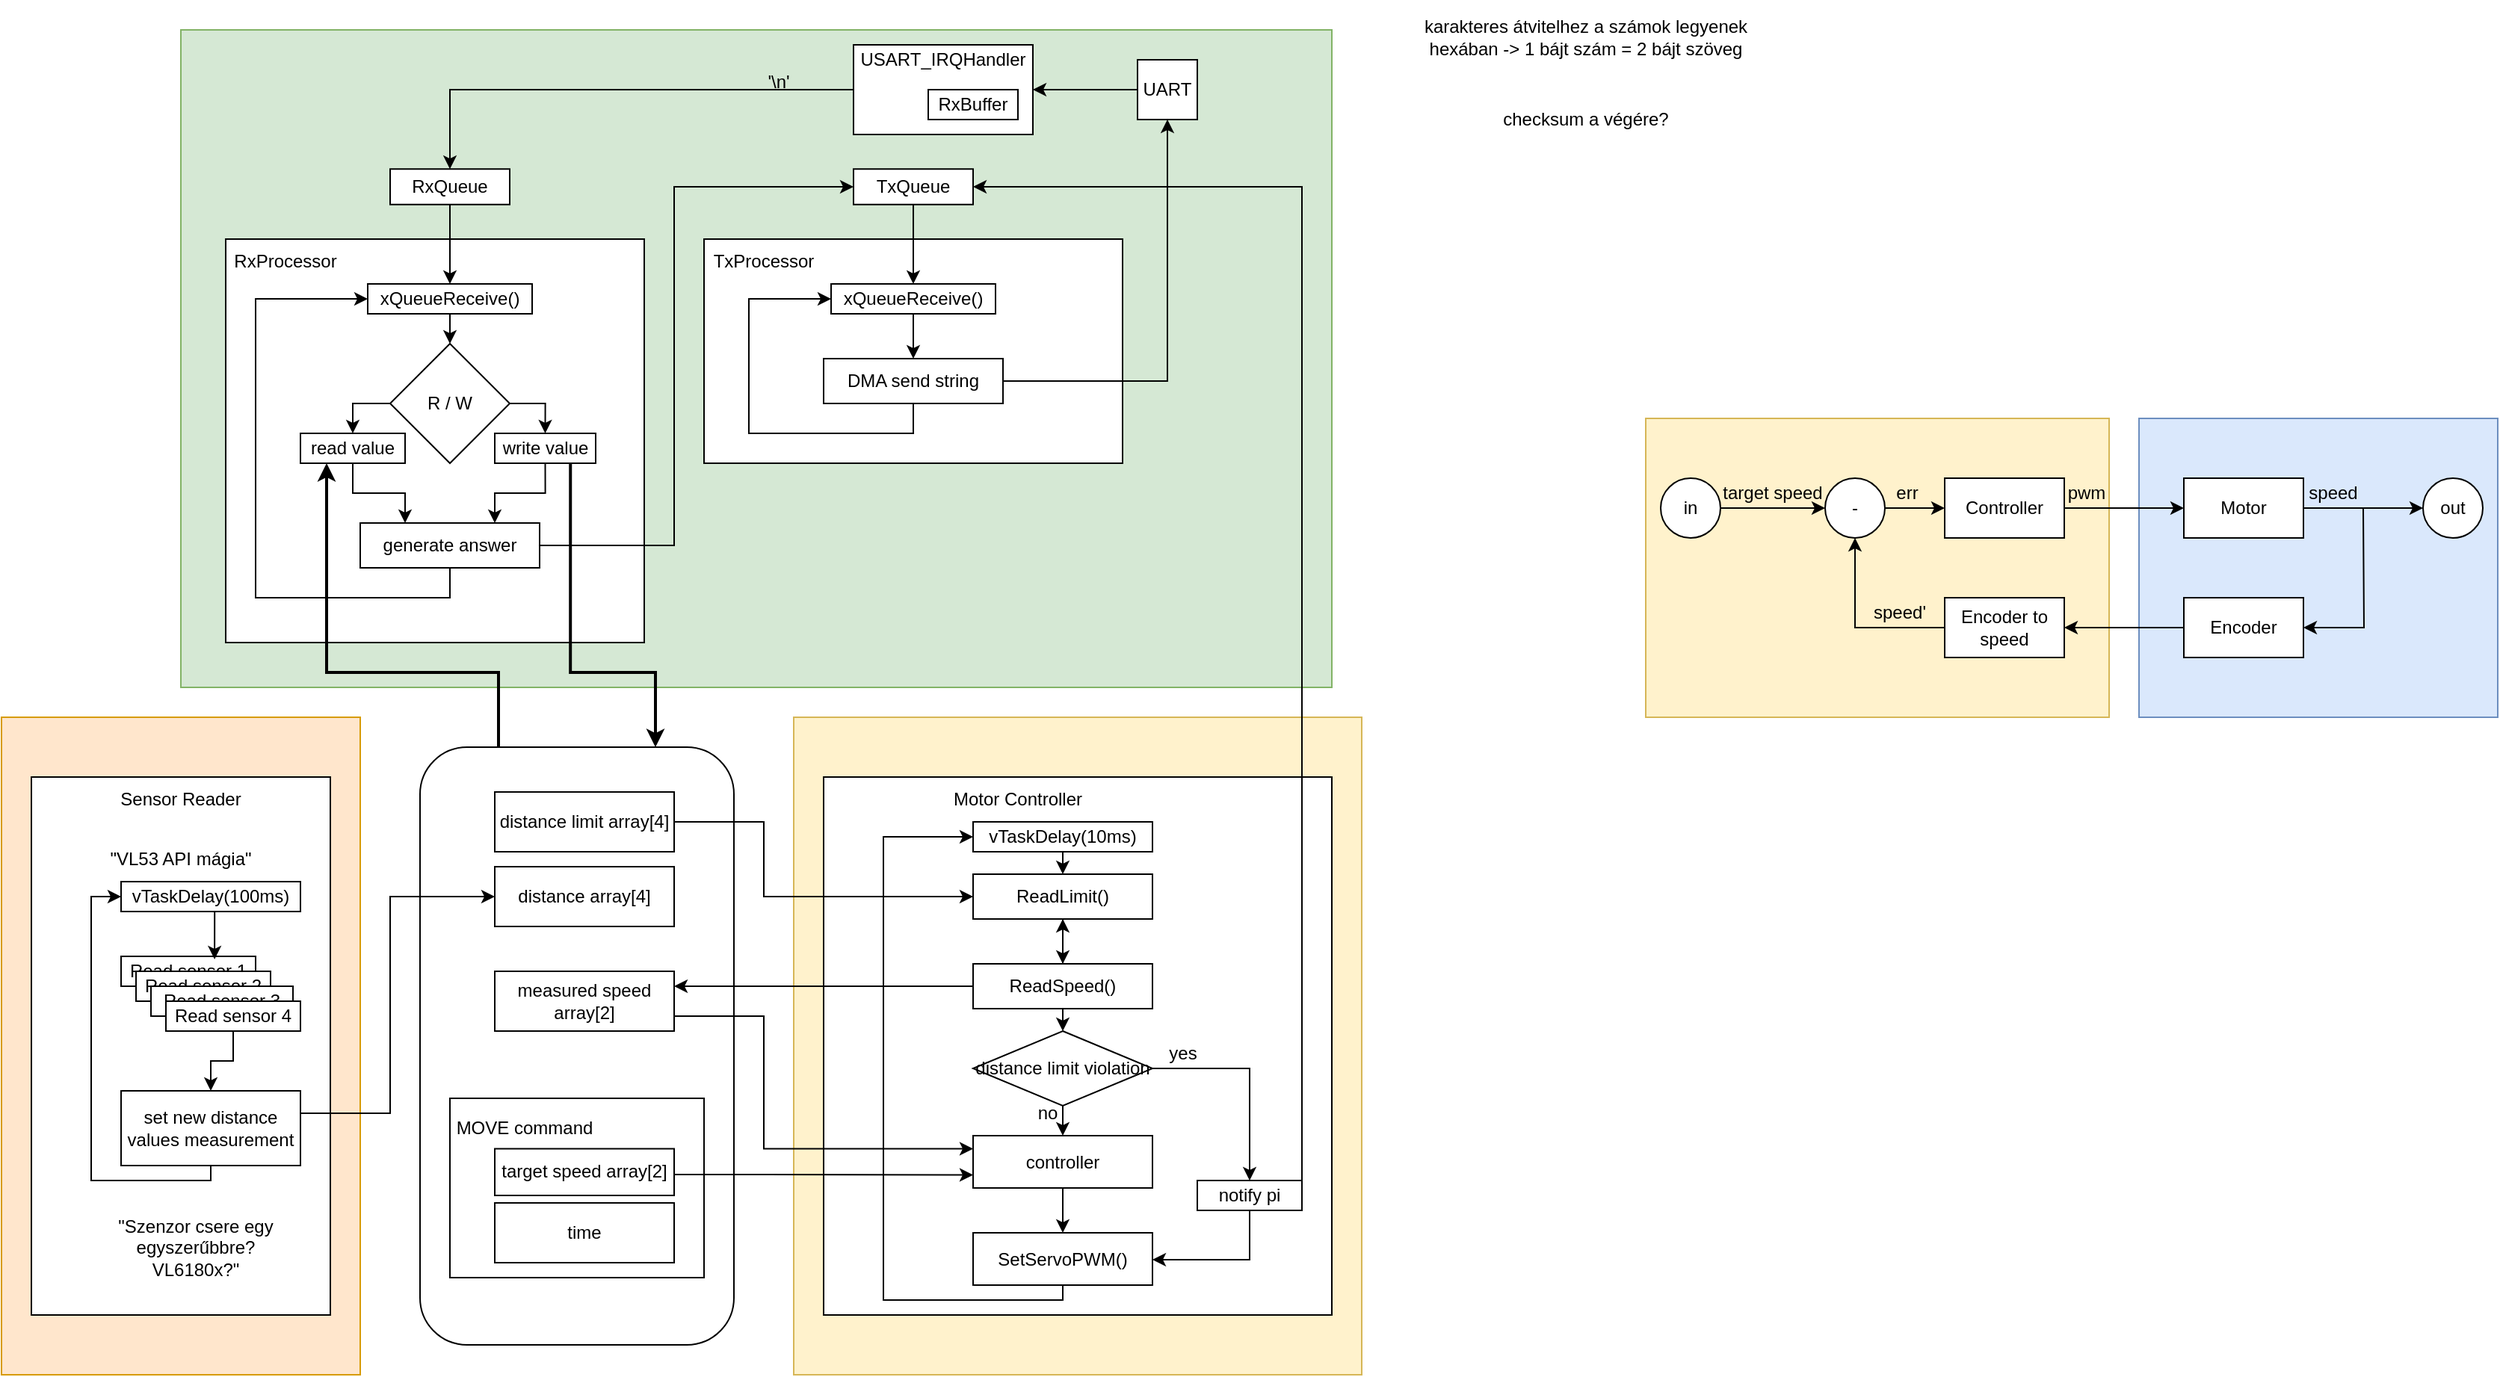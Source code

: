 <mxfile version="23.0.2" type="device">
  <diagram name="Page-1" id="1n13zg6C0ZVKtAoltWwU">
    <mxGraphModel dx="4214" dy="1754" grid="1" gridSize="10" guides="1" tooltips="1" connect="1" arrows="1" fold="1" page="1" pageScale="1" pageWidth="850" pageHeight="1100" math="0" shadow="0">
      <root>
        <mxCell id="0" />
        <mxCell id="1" parent="0" />
        <mxCell id="oKH6n4wE15f18_K8lpEB-23" value="" style="rounded=0;whiteSpace=wrap;html=1;fillColor=#dae8fc;strokeColor=#6c8ebf;" vertex="1" parent="1">
          <mxGeometry x="1730" y="360" width="240" height="200" as="geometry" />
        </mxCell>
        <mxCell id="oKH6n4wE15f18_K8lpEB-22" value="" style="rounded=0;whiteSpace=wrap;html=1;fillColor=#fff2cc;strokeColor=#d6b656;" vertex="1" parent="1">
          <mxGeometry x="1400" y="360" width="310" height="200" as="geometry" />
        </mxCell>
        <mxCell id="lKQ-K-jLOuagN1vIVgvl-43" value="" style="rounded=0;whiteSpace=wrap;html=1;fillColor=#fff2cc;strokeColor=#d6b656;" parent="1" vertex="1">
          <mxGeometry x="830" y="560" width="380" height="440" as="geometry" />
        </mxCell>
        <mxCell id="jMCKYLKOf34k-Qqu3dMN-1" value="" style="rounded=0;whiteSpace=wrap;html=1;fillColor=#d5e8d4;strokeColor=#82b366;" parent="1" vertex="1">
          <mxGeometry x="420" y="100" width="770" height="440" as="geometry" />
        </mxCell>
        <mxCell id="osExwpDiNaJcnEhwoJK3-43" value="" style="rounded=0;whiteSpace=wrap;html=1;fillColor=#ffe6cc;strokeColor=#d79b00;" parent="1" vertex="1">
          <mxGeometry x="300" y="560" width="240" height="440" as="geometry" />
        </mxCell>
        <mxCell id="lKQ-K-jLOuagN1vIVgvl-52" style="edgeStyle=orthogonalEdgeStyle;rounded=0;orthogonalLoop=1;jettySize=auto;html=1;exitX=0;exitY=0.5;exitDx=0;exitDy=0;entryX=1;entryY=0.5;entryDx=0;entryDy=0;" parent="1" source="qCLlE8huGPxuzv83Q3RM-1" target="lKQ-K-jLOuagN1vIVgvl-51" edge="1">
          <mxGeometry relative="1" as="geometry" />
        </mxCell>
        <mxCell id="qCLlE8huGPxuzv83Q3RM-1" value="UART" style="rounded=0;whiteSpace=wrap;html=1;" parent="1" vertex="1">
          <mxGeometry x="1060" y="120" width="40" height="40" as="geometry" />
        </mxCell>
        <mxCell id="ML02YGGaZOUxn2QXKXOb-63" style="edgeStyle=orthogonalEdgeStyle;rounded=0;orthogonalLoop=1;jettySize=auto;html=1;exitX=0.5;exitY=1;exitDx=0;exitDy=0;entryX=0.5;entryY=0;entryDx=0;entryDy=0;" parent="1" edge="1">
          <mxGeometry relative="1" as="geometry">
            <mxPoint x="460" y="-100" as="targetPoint" />
          </mxGeometry>
        </mxCell>
        <mxCell id="ML02YGGaZOUxn2QXKXOb-17" value="" style="rounded=0;whiteSpace=wrap;html=1;" parent="1" vertex="1">
          <mxGeometry x="320" y="600" width="200" height="360" as="geometry" />
        </mxCell>
        <mxCell id="ML02YGGaZOUxn2QXKXOb-18" value="Sensor Reader" style="text;html=1;strokeColor=none;fillColor=none;align=center;verticalAlign=middle;whiteSpace=wrap;rounded=0;" parent="1" vertex="1">
          <mxGeometry x="370" y="600" width="100" height="30" as="geometry" />
        </mxCell>
        <mxCell id="ML02YGGaZOUxn2QXKXOb-19" value="" style="rounded=0;whiteSpace=wrap;html=1;" parent="1" vertex="1">
          <mxGeometry x="850" y="600" width="340" height="360" as="geometry" />
        </mxCell>
        <mxCell id="ML02YGGaZOUxn2QXKXOb-20" value="Motor Controller" style="text;html=1;strokeColor=none;fillColor=none;align=center;verticalAlign=middle;whiteSpace=wrap;rounded=0;" parent="1" vertex="1">
          <mxGeometry x="930" y="600" width="100" height="30" as="geometry" />
        </mxCell>
        <mxCell id="ML02YGGaZOUxn2QXKXOb-21" value="&quot;VL53 API mágia&quot;" style="text;html=1;strokeColor=none;fillColor=none;align=center;verticalAlign=middle;whiteSpace=wrap;rounded=0;" parent="1" vertex="1">
          <mxGeometry x="370" y="640" width="100" height="30" as="geometry" />
        </mxCell>
        <mxCell id="ML02YGGaZOUxn2QXKXOb-22" value="vTaskDelay(100ms)" style="rounded=0;whiteSpace=wrap;html=1;" parent="1" vertex="1">
          <mxGeometry x="380" y="670" width="120" height="20" as="geometry" />
        </mxCell>
        <mxCell id="ML02YGGaZOUxn2QXKXOb-23" value="Read sensor 1" style="rounded=0;whiteSpace=wrap;html=1;" parent="1" vertex="1">
          <mxGeometry x="380" y="720" width="90" height="20" as="geometry" />
        </mxCell>
        <mxCell id="ML02YGGaZOUxn2QXKXOb-24" value="Read sensor 2" style="rounded=0;whiteSpace=wrap;html=1;" parent="1" vertex="1">
          <mxGeometry x="390" y="730" width="90" height="20" as="geometry" />
        </mxCell>
        <mxCell id="ML02YGGaZOUxn2QXKXOb-25" value="Read sensor 3" style="rounded=0;whiteSpace=wrap;html=1;" parent="1" vertex="1">
          <mxGeometry x="400" y="740" width="95" height="20" as="geometry" />
        </mxCell>
        <mxCell id="ML02YGGaZOUxn2QXKXOb-33" style="edgeStyle=orthogonalEdgeStyle;rounded=0;orthogonalLoop=1;jettySize=auto;html=1;exitX=0.5;exitY=1;exitDx=0;exitDy=0;entryX=0.5;entryY=0;entryDx=0;entryDy=0;" parent="1" source="ML02YGGaZOUxn2QXKXOb-26" target="ML02YGGaZOUxn2QXKXOb-32" edge="1">
          <mxGeometry relative="1" as="geometry" />
        </mxCell>
        <mxCell id="ML02YGGaZOUxn2QXKXOb-26" value="Read sensor 4" style="rounded=0;whiteSpace=wrap;html=1;" parent="1" vertex="1">
          <mxGeometry x="410" y="750" width="90" height="20" as="geometry" />
        </mxCell>
        <mxCell id="ML02YGGaZOUxn2QXKXOb-27" style="edgeStyle=orthogonalEdgeStyle;rounded=0;orthogonalLoop=1;jettySize=auto;html=1;exitX=0.5;exitY=1;exitDx=0;exitDy=0;entryX=0.695;entryY=0.098;entryDx=0;entryDy=0;entryPerimeter=0;" parent="1" source="ML02YGGaZOUxn2QXKXOb-22" target="ML02YGGaZOUxn2QXKXOb-23" edge="1">
          <mxGeometry relative="1" as="geometry" />
        </mxCell>
        <mxCell id="ML02YGGaZOUxn2QXKXOb-30" value="" style="rounded=1;whiteSpace=wrap;html=1;" parent="1" vertex="1">
          <mxGeometry x="580" y="580" width="210" height="400" as="geometry" />
        </mxCell>
        <mxCell id="ML02YGGaZOUxn2QXKXOb-34" style="edgeStyle=orthogonalEdgeStyle;rounded=0;orthogonalLoop=1;jettySize=auto;html=1;entryX=0;entryY=0.5;entryDx=0;entryDy=0;" parent="1" source="ML02YGGaZOUxn2QXKXOb-32" target="ML02YGGaZOUxn2QXKXOb-22" edge="1">
          <mxGeometry relative="1" as="geometry">
            <Array as="points">
              <mxPoint x="440" y="870" />
              <mxPoint x="360" y="870" />
              <mxPoint x="360" y="680" />
            </Array>
          </mxGeometry>
        </mxCell>
        <mxCell id="ML02YGGaZOUxn2QXKXOb-36" style="edgeStyle=orthogonalEdgeStyle;rounded=0;orthogonalLoop=1;jettySize=auto;html=1;entryX=0;entryY=0.5;entryDx=0;entryDy=0;" parent="1" source="ML02YGGaZOUxn2QXKXOb-32" target="ML02YGGaZOUxn2QXKXOb-35" edge="1">
          <mxGeometry relative="1" as="geometry">
            <Array as="points">
              <mxPoint x="560" y="825" />
              <mxPoint x="560" y="680" />
            </Array>
          </mxGeometry>
        </mxCell>
        <mxCell id="ML02YGGaZOUxn2QXKXOb-32" value="set new distance values measurement" style="rounded=0;whiteSpace=wrap;html=1;" parent="1" vertex="1">
          <mxGeometry x="380" y="810" width="120" height="50" as="geometry" />
        </mxCell>
        <mxCell id="ML02YGGaZOUxn2QXKXOb-35" value="distance array[4]" style="rounded=0;whiteSpace=wrap;html=1;" parent="1" vertex="1">
          <mxGeometry x="630" y="660" width="120" height="40" as="geometry" />
        </mxCell>
        <mxCell id="lKQ-K-jLOuagN1vIVgvl-41" style="edgeStyle=orthogonalEdgeStyle;rounded=0;orthogonalLoop=1;jettySize=auto;html=1;exitX=1;exitY=0.75;exitDx=0;exitDy=0;entryX=0;entryY=0.25;entryDx=0;entryDy=0;" parent="1" source="ML02YGGaZOUxn2QXKXOb-41" target="ML02YGGaZOUxn2QXKXOb-45" edge="1">
          <mxGeometry relative="1" as="geometry">
            <Array as="points">
              <mxPoint x="810" y="760" />
              <mxPoint x="810" y="849" />
            </Array>
          </mxGeometry>
        </mxCell>
        <mxCell id="ML02YGGaZOUxn2QXKXOb-41" value="measured speed array[2]" style="rounded=0;whiteSpace=wrap;html=1;" parent="1" vertex="1">
          <mxGeometry x="630" y="730" width="120" height="40" as="geometry" />
        </mxCell>
        <mxCell id="osExwpDiNaJcnEhwoJK3-14" style="edgeStyle=orthogonalEdgeStyle;rounded=0;orthogonalLoop=1;jettySize=auto;html=1;exitX=0.5;exitY=1;exitDx=0;exitDy=0;entryX=0.5;entryY=0;entryDx=0;entryDy=0;" parent="1" source="ML02YGGaZOUxn2QXKXOb-42" target="ML02YGGaZOUxn2QXKXOb-49" edge="1">
          <mxGeometry relative="1" as="geometry" />
        </mxCell>
        <mxCell id="ML02YGGaZOUxn2QXKXOb-42" value="vTaskDelay(10ms)" style="rounded=0;whiteSpace=wrap;html=1;" parent="1" vertex="1">
          <mxGeometry x="950" y="630" width="120" height="20" as="geometry" />
        </mxCell>
        <mxCell id="ML02YGGaZOUxn2QXKXOb-44" value="&quot;Szenzor csere egy egyszerűbbre?&lt;br&gt;VL6180x?&quot;" style="text;html=1;strokeColor=none;fillColor=none;align=center;verticalAlign=middle;whiteSpace=wrap;rounded=0;" parent="1" vertex="1">
          <mxGeometry x="370" y="890" width="120" height="50" as="geometry" />
        </mxCell>
        <mxCell id="ML02YGGaZOUxn2QXKXOb-58" style="edgeStyle=orthogonalEdgeStyle;rounded=0;orthogonalLoop=1;jettySize=auto;html=1;entryX=0.5;entryY=0;entryDx=0;entryDy=0;" parent="1" source="ML02YGGaZOUxn2QXKXOb-45" target="ML02YGGaZOUxn2QXKXOb-57" edge="1">
          <mxGeometry relative="1" as="geometry" />
        </mxCell>
        <mxCell id="ML02YGGaZOUxn2QXKXOb-45" value="controller" style="rounded=0;whiteSpace=wrap;html=1;" parent="1" vertex="1">
          <mxGeometry x="950" y="840" width="120" height="35" as="geometry" />
        </mxCell>
        <mxCell id="osExwpDiNaJcnEhwoJK3-32" style="edgeStyle=orthogonalEdgeStyle;rounded=0;orthogonalLoop=1;jettySize=auto;html=1;exitX=0.5;exitY=1;exitDx=0;exitDy=0;entryX=0.5;entryY=0;entryDx=0;entryDy=0;" parent="1" source="ML02YGGaZOUxn2QXKXOb-49" target="osExwpDiNaJcnEhwoJK3-11" edge="1">
          <mxGeometry relative="1" as="geometry" />
        </mxCell>
        <mxCell id="ML02YGGaZOUxn2QXKXOb-49" value="ReadLimit()" style="rounded=0;whiteSpace=wrap;html=1;" parent="1" vertex="1">
          <mxGeometry x="950" y="665" width="120" height="30" as="geometry" />
        </mxCell>
        <mxCell id="lKQ-K-jLOuagN1vIVgvl-58" style="edgeStyle=orthogonalEdgeStyle;rounded=0;orthogonalLoop=1;jettySize=auto;html=1;exitX=0.5;exitY=1;exitDx=0;exitDy=0;entryX=0;entryY=0.5;entryDx=0;entryDy=0;" parent="1" source="ML02YGGaZOUxn2QXKXOb-57" target="ML02YGGaZOUxn2QXKXOb-42" edge="1">
          <mxGeometry relative="1" as="geometry">
            <Array as="points">
              <mxPoint x="1010" y="950" />
              <mxPoint x="890" y="950" />
              <mxPoint x="890" y="640" />
            </Array>
          </mxGeometry>
        </mxCell>
        <mxCell id="ML02YGGaZOUxn2QXKXOb-57" value="SetServoPWM()" style="rounded=0;whiteSpace=wrap;html=1;" parent="1" vertex="1">
          <mxGeometry x="950" y="905" width="120" height="35" as="geometry" />
        </mxCell>
        <mxCell id="ML02YGGaZOUxn2QXKXOb-60" style="edgeStyle=orthogonalEdgeStyle;rounded=0;orthogonalLoop=1;jettySize=auto;html=1;exitX=0.5;exitY=1;exitDx=0;exitDy=0;" parent="1" edge="1">
          <mxGeometry relative="1" as="geometry">
            <mxPoint x="810" y="240" as="sourcePoint" />
            <mxPoint x="810" y="240" as="targetPoint" />
          </mxGeometry>
        </mxCell>
        <mxCell id="osExwpDiNaJcnEhwoJK3-5" value="" style="rounded=0;whiteSpace=wrap;html=1;" parent="1" vertex="1">
          <mxGeometry x="600" y="815" width="170" height="120" as="geometry" />
        </mxCell>
        <mxCell id="osExwpDiNaJcnEhwoJK3-30" style="edgeStyle=orthogonalEdgeStyle;rounded=0;orthogonalLoop=1;jettySize=auto;html=1;exitX=1;exitY=0.5;exitDx=0;exitDy=0;entryX=0;entryY=0.75;entryDx=0;entryDy=0;" parent="1" source="ML02YGGaZOUxn2QXKXOb-46" target="ML02YGGaZOUxn2QXKXOb-45" edge="1">
          <mxGeometry relative="1" as="geometry">
            <Array as="points">
              <mxPoint x="750" y="866" />
              <mxPoint x="810" y="866" />
            </Array>
          </mxGeometry>
        </mxCell>
        <mxCell id="ML02YGGaZOUxn2QXKXOb-46" value="target speed array[2]" style="rounded=0;whiteSpace=wrap;html=1;" parent="1" vertex="1">
          <mxGeometry x="630" y="848.75" width="120" height="31.25" as="geometry" />
        </mxCell>
        <mxCell id="osExwpDiNaJcnEhwoJK3-6" value="MOVE command" style="text;html=1;strokeColor=none;fillColor=none;align=center;verticalAlign=middle;whiteSpace=wrap;rounded=0;" parent="1" vertex="1">
          <mxGeometry x="600" y="825" width="100" height="20" as="geometry" />
        </mxCell>
        <mxCell id="osExwpDiNaJcnEhwoJK3-7" value="time" style="rounded=0;whiteSpace=wrap;html=1;" parent="1" vertex="1">
          <mxGeometry x="630" y="885" width="120" height="40" as="geometry" />
        </mxCell>
        <mxCell id="osExwpDiNaJcnEhwoJK3-29" style="edgeStyle=orthogonalEdgeStyle;rounded=0;orthogonalLoop=1;jettySize=auto;html=1;entryX=1;entryY=0.25;entryDx=0;entryDy=0;" parent="1" source="osExwpDiNaJcnEhwoJK3-11" target="ML02YGGaZOUxn2QXKXOb-41" edge="1">
          <mxGeometry relative="1" as="geometry">
            <Array as="points">
              <mxPoint x="780" y="740" />
              <mxPoint x="780" y="740" />
            </Array>
          </mxGeometry>
        </mxCell>
        <mxCell id="osExwpDiNaJcnEhwoJK3-33" style="edgeStyle=orthogonalEdgeStyle;rounded=0;orthogonalLoop=1;jettySize=auto;html=1;exitX=0.5;exitY=1;exitDx=0;exitDy=0;entryX=0.5;entryY=0;entryDx=0;entryDy=0;" parent="1" source="osExwpDiNaJcnEhwoJK3-11" target="osExwpDiNaJcnEhwoJK3-16" edge="1">
          <mxGeometry relative="1" as="geometry" />
        </mxCell>
        <mxCell id="osExwpDiNaJcnEhwoJK3-44" value="" style="edgeStyle=orthogonalEdgeStyle;rounded=0;orthogonalLoop=1;jettySize=auto;html=1;" parent="1" source="osExwpDiNaJcnEhwoJK3-11" target="ML02YGGaZOUxn2QXKXOb-49" edge="1">
          <mxGeometry relative="1" as="geometry" />
        </mxCell>
        <mxCell id="osExwpDiNaJcnEhwoJK3-11" value="ReadSpeed()" style="rounded=0;whiteSpace=wrap;html=1;" parent="1" vertex="1">
          <mxGeometry x="950" y="725" width="120" height="30" as="geometry" />
        </mxCell>
        <mxCell id="osExwpDiNaJcnEhwoJK3-15" style="edgeStyle=orthogonalEdgeStyle;rounded=0;orthogonalLoop=1;jettySize=auto;html=1;exitX=1;exitY=0.5;exitDx=0;exitDy=0;entryX=0;entryY=0.5;entryDx=0;entryDy=0;" parent="1" source="osExwpDiNaJcnEhwoJK3-12" target="ML02YGGaZOUxn2QXKXOb-49" edge="1">
          <mxGeometry relative="1" as="geometry">
            <Array as="points">
              <mxPoint x="810" y="630" />
              <mxPoint x="810" y="680" />
            </Array>
          </mxGeometry>
        </mxCell>
        <mxCell id="osExwpDiNaJcnEhwoJK3-12" value="distance limit array[4]" style="rounded=0;whiteSpace=wrap;html=1;" parent="1" vertex="1">
          <mxGeometry x="630" y="610" width="120" height="40" as="geometry" />
        </mxCell>
        <mxCell id="osExwpDiNaJcnEhwoJK3-38" style="edgeStyle=orthogonalEdgeStyle;rounded=0;orthogonalLoop=1;jettySize=auto;html=1;exitX=1;exitY=0.5;exitDx=0;exitDy=0;entryX=0.5;entryY=0;entryDx=0;entryDy=0;" parent="1" source="osExwpDiNaJcnEhwoJK3-16" target="osExwpDiNaJcnEhwoJK3-17" edge="1">
          <mxGeometry relative="1" as="geometry" />
        </mxCell>
        <mxCell id="osExwpDiNaJcnEhwoJK3-40" style="edgeStyle=orthogonalEdgeStyle;rounded=0;orthogonalLoop=1;jettySize=auto;html=1;exitX=0.5;exitY=1;exitDx=0;exitDy=0;entryX=0.5;entryY=0;entryDx=0;entryDy=0;" parent="1" source="osExwpDiNaJcnEhwoJK3-16" target="ML02YGGaZOUxn2QXKXOb-45" edge="1">
          <mxGeometry relative="1" as="geometry" />
        </mxCell>
        <mxCell id="osExwpDiNaJcnEhwoJK3-16" value="distance limit violation" style="rhombus;whiteSpace=wrap;html=1;" parent="1" vertex="1">
          <mxGeometry x="950" y="770" width="120" height="50" as="geometry" />
        </mxCell>
        <mxCell id="osExwpDiNaJcnEhwoJK3-39" style="edgeStyle=orthogonalEdgeStyle;rounded=0;orthogonalLoop=1;jettySize=auto;html=1;entryX=1;entryY=0.5;entryDx=0;entryDy=0;" parent="1" source="osExwpDiNaJcnEhwoJK3-17" target="ML02YGGaZOUxn2QXKXOb-57" edge="1">
          <mxGeometry relative="1" as="geometry">
            <Array as="points">
              <mxPoint x="1135" y="923" />
              <mxPoint x="1070" y="923" />
            </Array>
          </mxGeometry>
        </mxCell>
        <mxCell id="lKQ-K-jLOuagN1vIVgvl-42" style="edgeStyle=orthogonalEdgeStyle;rounded=0;orthogonalLoop=1;jettySize=auto;html=1;exitX=1;exitY=0.5;exitDx=0;exitDy=0;entryX=1;entryY=0.5;entryDx=0;entryDy=0;" parent="1" source="osExwpDiNaJcnEhwoJK3-17" target="lKQ-K-jLOuagN1vIVgvl-1" edge="1">
          <mxGeometry relative="1" as="geometry">
            <Array as="points">
              <mxPoint x="1170" y="880" />
              <mxPoint x="1170" y="205" />
            </Array>
          </mxGeometry>
        </mxCell>
        <mxCell id="osExwpDiNaJcnEhwoJK3-17" value="notify pi" style="rounded=0;whiteSpace=wrap;html=1;" parent="1" vertex="1">
          <mxGeometry x="1100" y="870" width="70" height="20" as="geometry" />
        </mxCell>
        <mxCell id="osExwpDiNaJcnEhwoJK3-19" value="yes" style="text;html=1;strokeColor=none;fillColor=none;align=center;verticalAlign=middle;whiteSpace=wrap;rounded=0;" parent="1" vertex="1">
          <mxGeometry x="1067.5" y="780" width="45" height="10" as="geometry" />
        </mxCell>
        <mxCell id="osExwpDiNaJcnEhwoJK3-25" value="no" style="text;html=1;strokeColor=none;fillColor=none;align=center;verticalAlign=middle;whiteSpace=wrap;rounded=0;" parent="1" vertex="1">
          <mxGeometry x="980" y="815" width="40" height="20" as="geometry" />
        </mxCell>
        <mxCell id="lKQ-K-jLOuagN1vIVgvl-1" value="TxQueue" style="rounded=0;whiteSpace=wrap;html=1;" parent="1" vertex="1">
          <mxGeometry x="870" y="193.12" width="80" height="23.75" as="geometry" />
        </mxCell>
        <mxCell id="lKQ-K-jLOuagN1vIVgvl-2" value="RxQueue" style="rounded=0;whiteSpace=wrap;html=1;" parent="1" vertex="1">
          <mxGeometry x="560" y="193.12" width="80" height="23.75" as="geometry" />
        </mxCell>
        <mxCell id="lKQ-K-jLOuagN1vIVgvl-8" value="" style="rounded=0;whiteSpace=wrap;html=1;" parent="1" vertex="1">
          <mxGeometry x="450" y="240" width="280" height="270" as="geometry" />
        </mxCell>
        <mxCell id="lKQ-K-jLOuagN1vIVgvl-10" value="RxProcessor" style="text;html=1;strokeColor=none;fillColor=none;align=center;verticalAlign=middle;whiteSpace=wrap;rounded=0;" parent="1" vertex="1">
          <mxGeometry x="450" y="240" width="80" height="30" as="geometry" />
        </mxCell>
        <mxCell id="lKQ-K-jLOuagN1vIVgvl-11" value="" style="rounded=0;whiteSpace=wrap;html=1;" parent="1" vertex="1">
          <mxGeometry x="770" y="240" width="280" height="150" as="geometry" />
        </mxCell>
        <mxCell id="lKQ-K-jLOuagN1vIVgvl-12" value="TxProcessor" style="text;html=1;strokeColor=none;fillColor=none;align=center;verticalAlign=middle;whiteSpace=wrap;rounded=0;" parent="1" vertex="1">
          <mxGeometry x="770" y="240" width="80" height="30" as="geometry" />
        </mxCell>
        <mxCell id="lKQ-K-jLOuagN1vIVgvl-19" style="edgeStyle=orthogonalEdgeStyle;rounded=0;orthogonalLoop=1;jettySize=auto;html=1;exitX=0.5;exitY=1;exitDx=0;exitDy=0;entryX=0.5;entryY=0;entryDx=0;entryDy=0;" parent="1" source="lKQ-K-jLOuagN1vIVgvl-14" target="lKQ-K-jLOuagN1vIVgvl-22" edge="1">
          <mxGeometry relative="1" as="geometry">
            <mxPoint x="600" y="320" as="targetPoint" />
          </mxGeometry>
        </mxCell>
        <mxCell id="lKQ-K-jLOuagN1vIVgvl-14" value="xQueueReceive()" style="rounded=0;whiteSpace=wrap;html=1;" parent="1" vertex="1">
          <mxGeometry x="545" y="270" width="110" height="20" as="geometry" />
        </mxCell>
        <mxCell id="lKQ-K-jLOuagN1vIVgvl-39" style="edgeStyle=orthogonalEdgeStyle;rounded=0;orthogonalLoop=1;jettySize=auto;html=1;exitX=0.5;exitY=1;exitDx=0;exitDy=0;entryX=0.5;entryY=0;entryDx=0;entryDy=0;" parent="1" source="lKQ-K-jLOuagN1vIVgvl-16" target="lKQ-K-jLOuagN1vIVgvl-38" edge="1">
          <mxGeometry relative="1" as="geometry" />
        </mxCell>
        <mxCell id="lKQ-K-jLOuagN1vIVgvl-16" value="xQueueReceive()" style="rounded=0;whiteSpace=wrap;html=1;" parent="1" vertex="1">
          <mxGeometry x="855" y="270" width="110" height="20" as="geometry" />
        </mxCell>
        <mxCell id="lKQ-K-jLOuagN1vIVgvl-17" style="edgeStyle=orthogonalEdgeStyle;rounded=0;orthogonalLoop=1;jettySize=auto;html=1;exitX=0.5;exitY=1;exitDx=0;exitDy=0;entryX=0.5;entryY=0;entryDx=0;entryDy=0;" parent="1" source="lKQ-K-jLOuagN1vIVgvl-1" target="lKQ-K-jLOuagN1vIVgvl-16" edge="1">
          <mxGeometry relative="1" as="geometry" />
        </mxCell>
        <mxCell id="lKQ-K-jLOuagN1vIVgvl-15" style="edgeStyle=orthogonalEdgeStyle;rounded=0;orthogonalLoop=1;jettySize=auto;html=1;exitX=0.5;exitY=1;exitDx=0;exitDy=0;entryX=0.5;entryY=0;entryDx=0;entryDy=0;" parent="1" source="lKQ-K-jLOuagN1vIVgvl-2" target="lKQ-K-jLOuagN1vIVgvl-14" edge="1">
          <mxGeometry relative="1" as="geometry" />
        </mxCell>
        <mxCell id="lKQ-K-jLOuagN1vIVgvl-32" style="edgeStyle=orthogonalEdgeStyle;rounded=0;orthogonalLoop=1;jettySize=auto;html=1;exitX=0.5;exitY=1;exitDx=0;exitDy=0;entryX=0.25;entryY=0;entryDx=0;entryDy=0;" parent="1" source="lKQ-K-jLOuagN1vIVgvl-21" target="lKQ-K-jLOuagN1vIVgvl-31" edge="1">
          <mxGeometry relative="1" as="geometry" />
        </mxCell>
        <mxCell id="lKQ-K-jLOuagN1vIVgvl-36" style="edgeStyle=orthogonalEdgeStyle;rounded=0;orthogonalLoop=1;jettySize=auto;html=1;exitX=0.25;exitY=1;exitDx=0;exitDy=0;entryX=0.25;entryY=0;entryDx=0;entryDy=0;strokeWidth=2;startArrow=classic;startFill=1;endArrow=none;endFill=0;" parent="1" source="lKQ-K-jLOuagN1vIVgvl-21" target="ML02YGGaZOUxn2QXKXOb-30" edge="1">
          <mxGeometry relative="1" as="geometry">
            <Array as="points">
              <mxPoint x="518" y="530" />
              <mxPoint x="633" y="530" />
            </Array>
          </mxGeometry>
        </mxCell>
        <mxCell id="lKQ-K-jLOuagN1vIVgvl-21" value="read value" style="rounded=0;whiteSpace=wrap;html=1;" parent="1" vertex="1">
          <mxGeometry x="500" y="370" width="70" height="20" as="geometry" />
        </mxCell>
        <mxCell id="lKQ-K-jLOuagN1vIVgvl-25" style="edgeStyle=orthogonalEdgeStyle;rounded=0;orthogonalLoop=1;jettySize=auto;html=1;exitX=0;exitY=0.5;exitDx=0;exitDy=0;entryX=0.5;entryY=0;entryDx=0;entryDy=0;" parent="1" source="lKQ-K-jLOuagN1vIVgvl-22" target="lKQ-K-jLOuagN1vIVgvl-21" edge="1">
          <mxGeometry relative="1" as="geometry" />
        </mxCell>
        <mxCell id="lKQ-K-jLOuagN1vIVgvl-27" style="edgeStyle=orthogonalEdgeStyle;rounded=0;orthogonalLoop=1;jettySize=auto;html=1;exitX=1;exitY=0.5;exitDx=0;exitDy=0;entryX=0.5;entryY=0;entryDx=0;entryDy=0;" parent="1" source="lKQ-K-jLOuagN1vIVgvl-22" target="lKQ-K-jLOuagN1vIVgvl-23" edge="1">
          <mxGeometry relative="1" as="geometry" />
        </mxCell>
        <mxCell id="lKQ-K-jLOuagN1vIVgvl-22" value="R / W" style="rhombus;whiteSpace=wrap;html=1;" parent="1" vertex="1">
          <mxGeometry x="560" y="310" width="80" height="80" as="geometry" />
        </mxCell>
        <mxCell id="lKQ-K-jLOuagN1vIVgvl-33" style="edgeStyle=orthogonalEdgeStyle;rounded=0;orthogonalLoop=1;jettySize=auto;html=1;exitX=0.5;exitY=1;exitDx=0;exitDy=0;entryX=0.75;entryY=0;entryDx=0;entryDy=0;" parent="1" source="lKQ-K-jLOuagN1vIVgvl-23" target="lKQ-K-jLOuagN1vIVgvl-31" edge="1">
          <mxGeometry relative="1" as="geometry" />
        </mxCell>
        <mxCell id="VFQDM3M6O5aq4uQrNtk0-1" style="edgeStyle=orthogonalEdgeStyle;rounded=0;orthogonalLoop=1;jettySize=auto;html=1;exitX=0.75;exitY=1;exitDx=0;exitDy=0;entryX=0.75;entryY=0;entryDx=0;entryDy=0;strokeWidth=2;" parent="1" source="lKQ-K-jLOuagN1vIVgvl-23" target="ML02YGGaZOUxn2QXKXOb-30" edge="1">
          <mxGeometry relative="1" as="geometry">
            <Array as="points">
              <mxPoint x="681" y="530" />
              <mxPoint x="738" y="530" />
            </Array>
          </mxGeometry>
        </mxCell>
        <mxCell id="lKQ-K-jLOuagN1vIVgvl-23" value="write value" style="rounded=0;whiteSpace=wrap;html=1;" parent="1" vertex="1">
          <mxGeometry x="630" y="370" width="67.5" height="20" as="geometry" />
        </mxCell>
        <mxCell id="lKQ-K-jLOuagN1vIVgvl-34" style="edgeStyle=orthogonalEdgeStyle;rounded=0;orthogonalLoop=1;jettySize=auto;html=1;exitX=0.5;exitY=1;exitDx=0;exitDy=0;entryX=0;entryY=0.5;entryDx=0;entryDy=0;" parent="1" source="lKQ-K-jLOuagN1vIVgvl-31" target="lKQ-K-jLOuagN1vIVgvl-14" edge="1">
          <mxGeometry relative="1" as="geometry">
            <Array as="points">
              <mxPoint x="600" y="480" />
              <mxPoint x="470" y="480" />
              <mxPoint x="470" y="280" />
            </Array>
          </mxGeometry>
        </mxCell>
        <mxCell id="lKQ-K-jLOuagN1vIVgvl-35" style="edgeStyle=orthogonalEdgeStyle;rounded=0;orthogonalLoop=1;jettySize=auto;html=1;exitX=1;exitY=0.5;exitDx=0;exitDy=0;entryX=0;entryY=0.5;entryDx=0;entryDy=0;" parent="1" source="lKQ-K-jLOuagN1vIVgvl-31" target="lKQ-K-jLOuagN1vIVgvl-1" edge="1">
          <mxGeometry relative="1" as="geometry">
            <Array as="points">
              <mxPoint x="750" y="445" />
              <mxPoint x="750" y="205" />
            </Array>
          </mxGeometry>
        </mxCell>
        <mxCell id="lKQ-K-jLOuagN1vIVgvl-31" value="generate answer" style="rounded=0;whiteSpace=wrap;html=1;" parent="1" vertex="1">
          <mxGeometry x="540" y="430" width="120" height="30" as="geometry" />
        </mxCell>
        <mxCell id="lKQ-K-jLOuagN1vIVgvl-56" style="edgeStyle=orthogonalEdgeStyle;rounded=0;orthogonalLoop=1;jettySize=auto;html=1;exitX=0.5;exitY=1;exitDx=0;exitDy=0;entryX=0;entryY=0.5;entryDx=0;entryDy=0;" parent="1" source="lKQ-K-jLOuagN1vIVgvl-38" target="lKQ-K-jLOuagN1vIVgvl-16" edge="1">
          <mxGeometry relative="1" as="geometry">
            <Array as="points">
              <mxPoint x="910" y="370" />
              <mxPoint x="800" y="370" />
              <mxPoint x="800" y="280" />
            </Array>
          </mxGeometry>
        </mxCell>
        <mxCell id="lKQ-K-jLOuagN1vIVgvl-57" style="edgeStyle=orthogonalEdgeStyle;rounded=0;orthogonalLoop=1;jettySize=auto;html=1;exitX=1;exitY=0.5;exitDx=0;exitDy=0;entryX=0.5;entryY=1;entryDx=0;entryDy=0;" parent="1" source="lKQ-K-jLOuagN1vIVgvl-38" target="qCLlE8huGPxuzv83Q3RM-1" edge="1">
          <mxGeometry relative="1" as="geometry" />
        </mxCell>
        <mxCell id="lKQ-K-jLOuagN1vIVgvl-38" value="DMA send string" style="rounded=0;whiteSpace=wrap;html=1;" parent="1" vertex="1">
          <mxGeometry x="850" y="320" width="120" height="30" as="geometry" />
        </mxCell>
        <mxCell id="lKQ-K-jLOuagN1vIVgvl-54" style="edgeStyle=orthogonalEdgeStyle;rounded=0;orthogonalLoop=1;jettySize=auto;html=1;entryX=0.5;entryY=0;entryDx=0;entryDy=0;" parent="1" source="lKQ-K-jLOuagN1vIVgvl-51" target="lKQ-K-jLOuagN1vIVgvl-2" edge="1">
          <mxGeometry relative="1" as="geometry" />
        </mxCell>
        <mxCell id="lKQ-K-jLOuagN1vIVgvl-51" value="" style="rounded=0;whiteSpace=wrap;html=1;" parent="1" vertex="1">
          <mxGeometry x="870" y="110" width="120" height="60" as="geometry" />
        </mxCell>
        <mxCell id="qCLlE8huGPxuzv83Q3RM-9" value="RxBuffer" style="rounded=0;whiteSpace=wrap;html=1;" parent="1" vertex="1">
          <mxGeometry x="920" y="140" width="60" height="20" as="geometry" />
        </mxCell>
        <mxCell id="lKQ-K-jLOuagN1vIVgvl-53" value="USART_IRQHandler" style="text;html=1;strokeColor=none;fillColor=none;align=center;verticalAlign=middle;whiteSpace=wrap;rounded=0;" parent="1" vertex="1">
          <mxGeometry x="870" y="110" width="120" height="20" as="geometry" />
        </mxCell>
        <mxCell id="lKQ-K-jLOuagN1vIVgvl-55" value="&#39;\n&#39;" style="text;html=1;strokeColor=none;fillColor=none;align=center;verticalAlign=middle;whiteSpace=wrap;rounded=0;" parent="1" vertex="1">
          <mxGeometry x="790" y="130" width="60" height="10" as="geometry" />
        </mxCell>
        <mxCell id="VFQDM3M6O5aq4uQrNtk0-2" value="karakteres átvitelhez a számok legyenek hexában -&amp;gt; 1 bájt szám = 2 bájt szöveg" style="text;html=1;strokeColor=none;fillColor=none;align=center;verticalAlign=middle;whiteSpace=wrap;rounded=0;" parent="1" vertex="1">
          <mxGeometry x="1240" y="80" width="240" height="50" as="geometry" />
        </mxCell>
        <mxCell id="VFQDM3M6O5aq4uQrNtk0-3" value="checksum a végére?" style="text;html=1;strokeColor=none;fillColor=none;align=center;verticalAlign=middle;whiteSpace=wrap;rounded=0;" parent="1" vertex="1">
          <mxGeometry x="1240" y="140" width="240" height="40" as="geometry" />
        </mxCell>
        <mxCell id="oKH6n4wE15f18_K8lpEB-4" style="edgeStyle=orthogonalEdgeStyle;rounded=0;orthogonalLoop=1;jettySize=auto;html=1;exitX=1;exitY=0.5;exitDx=0;exitDy=0;entryX=0;entryY=0.5;entryDx=0;entryDy=0;" edge="1" parent="1" source="oKH6n4wE15f18_K8lpEB-1" target="oKH6n4wE15f18_K8lpEB-3">
          <mxGeometry relative="1" as="geometry" />
        </mxCell>
        <mxCell id="oKH6n4wE15f18_K8lpEB-1" value="Motor" style="rounded=0;whiteSpace=wrap;html=1;" vertex="1" parent="1">
          <mxGeometry x="1760" y="400" width="80" height="40" as="geometry" />
        </mxCell>
        <mxCell id="oKH6n4wE15f18_K8lpEB-3" value="out" style="ellipse;whiteSpace=wrap;html=1;aspect=fixed;" vertex="1" parent="1">
          <mxGeometry x="1920" y="400" width="40" height="40" as="geometry" />
        </mxCell>
        <mxCell id="oKH6n4wE15f18_K8lpEB-6" style="edgeStyle=orthogonalEdgeStyle;rounded=0;orthogonalLoop=1;jettySize=auto;html=1;startArrow=classic;startFill=1;endArrow=none;endFill=0;" edge="1" parent="1" source="oKH6n4wE15f18_K8lpEB-5">
          <mxGeometry relative="1" as="geometry">
            <mxPoint x="1880" y="420" as="targetPoint" />
          </mxGeometry>
        </mxCell>
        <mxCell id="oKH6n4wE15f18_K8lpEB-16" style="edgeStyle=orthogonalEdgeStyle;rounded=0;orthogonalLoop=1;jettySize=auto;html=1;exitX=0;exitY=0.5;exitDx=0;exitDy=0;entryX=1;entryY=0.5;entryDx=0;entryDy=0;" edge="1" parent="1" source="oKH6n4wE15f18_K8lpEB-5" target="oKH6n4wE15f18_K8lpEB-15">
          <mxGeometry relative="1" as="geometry" />
        </mxCell>
        <mxCell id="oKH6n4wE15f18_K8lpEB-5" value="Encoder" style="rounded=0;whiteSpace=wrap;html=1;" vertex="1" parent="1">
          <mxGeometry x="1760" y="480" width="80" height="40" as="geometry" />
        </mxCell>
        <mxCell id="oKH6n4wE15f18_K8lpEB-8" style="edgeStyle=orthogonalEdgeStyle;rounded=0;orthogonalLoop=1;jettySize=auto;html=1;entryX=0;entryY=0.5;entryDx=0;entryDy=0;" edge="1" parent="1" source="oKH6n4wE15f18_K8lpEB-7" target="oKH6n4wE15f18_K8lpEB-1">
          <mxGeometry relative="1" as="geometry" />
        </mxCell>
        <mxCell id="oKH6n4wE15f18_K8lpEB-7" value="Controller" style="rounded=0;whiteSpace=wrap;html=1;" vertex="1" parent="1">
          <mxGeometry x="1600" y="400" width="80" height="40" as="geometry" />
        </mxCell>
        <mxCell id="oKH6n4wE15f18_K8lpEB-9" value="speed" style="text;html=1;strokeColor=none;fillColor=none;align=center;verticalAlign=middle;whiteSpace=wrap;rounded=0;" vertex="1" parent="1">
          <mxGeometry x="1840" y="400" width="40" height="20" as="geometry" />
        </mxCell>
        <mxCell id="oKH6n4wE15f18_K8lpEB-10" value="pwm" style="text;html=1;strokeColor=none;fillColor=none;align=center;verticalAlign=middle;whiteSpace=wrap;rounded=0;" vertex="1" parent="1">
          <mxGeometry x="1670" y="400" width="50" height="20" as="geometry" />
        </mxCell>
        <mxCell id="oKH6n4wE15f18_K8lpEB-13" style="edgeStyle=orthogonalEdgeStyle;rounded=0;orthogonalLoop=1;jettySize=auto;html=1;" edge="1" parent="1" source="oKH6n4wE15f18_K8lpEB-12" target="oKH6n4wE15f18_K8lpEB-14">
          <mxGeometry relative="1" as="geometry">
            <mxPoint x="1500" y="420" as="targetPoint" />
          </mxGeometry>
        </mxCell>
        <mxCell id="oKH6n4wE15f18_K8lpEB-12" value="in" style="ellipse;whiteSpace=wrap;html=1;aspect=fixed;" vertex="1" parent="1">
          <mxGeometry x="1410" y="400" width="40" height="40" as="geometry" />
        </mxCell>
        <mxCell id="oKH6n4wE15f18_K8lpEB-18" style="edgeStyle=orthogonalEdgeStyle;rounded=0;orthogonalLoop=1;jettySize=auto;html=1;exitX=1;exitY=0.5;exitDx=0;exitDy=0;entryX=0;entryY=0.5;entryDx=0;entryDy=0;" edge="1" parent="1" source="oKH6n4wE15f18_K8lpEB-14" target="oKH6n4wE15f18_K8lpEB-7">
          <mxGeometry relative="1" as="geometry" />
        </mxCell>
        <mxCell id="oKH6n4wE15f18_K8lpEB-14" value="-" style="ellipse;whiteSpace=wrap;html=1;aspect=fixed;" vertex="1" parent="1">
          <mxGeometry x="1520" y="400" width="40" height="40" as="geometry" />
        </mxCell>
        <mxCell id="oKH6n4wE15f18_K8lpEB-17" style="edgeStyle=orthogonalEdgeStyle;rounded=0;orthogonalLoop=1;jettySize=auto;html=1;entryX=0.5;entryY=1;entryDx=0;entryDy=0;" edge="1" parent="1" source="oKH6n4wE15f18_K8lpEB-15" target="oKH6n4wE15f18_K8lpEB-14">
          <mxGeometry relative="1" as="geometry" />
        </mxCell>
        <mxCell id="oKH6n4wE15f18_K8lpEB-15" value="Encoder to speed" style="rounded=0;whiteSpace=wrap;html=1;" vertex="1" parent="1">
          <mxGeometry x="1600" y="480" width="80" height="40" as="geometry" />
        </mxCell>
        <mxCell id="oKH6n4wE15f18_K8lpEB-19" value="err" style="text;html=1;strokeColor=none;fillColor=none;align=center;verticalAlign=middle;whiteSpace=wrap;rounded=0;" vertex="1" parent="1">
          <mxGeometry x="1560" y="400" width="30" height="20" as="geometry" />
        </mxCell>
        <mxCell id="oKH6n4wE15f18_K8lpEB-20" value="speed&#39;" style="text;html=1;strokeColor=none;fillColor=none;align=center;verticalAlign=middle;whiteSpace=wrap;rounded=0;" vertex="1" parent="1">
          <mxGeometry x="1540" y="480" width="60" height="20" as="geometry" />
        </mxCell>
        <mxCell id="oKH6n4wE15f18_K8lpEB-21" value="target speed" style="text;html=1;strokeColor=none;fillColor=none;align=center;verticalAlign=middle;whiteSpace=wrap;rounded=0;" vertex="1" parent="1">
          <mxGeometry x="1450" y="400" width="70" height="20" as="geometry" />
        </mxCell>
      </root>
    </mxGraphModel>
  </diagram>
</mxfile>
